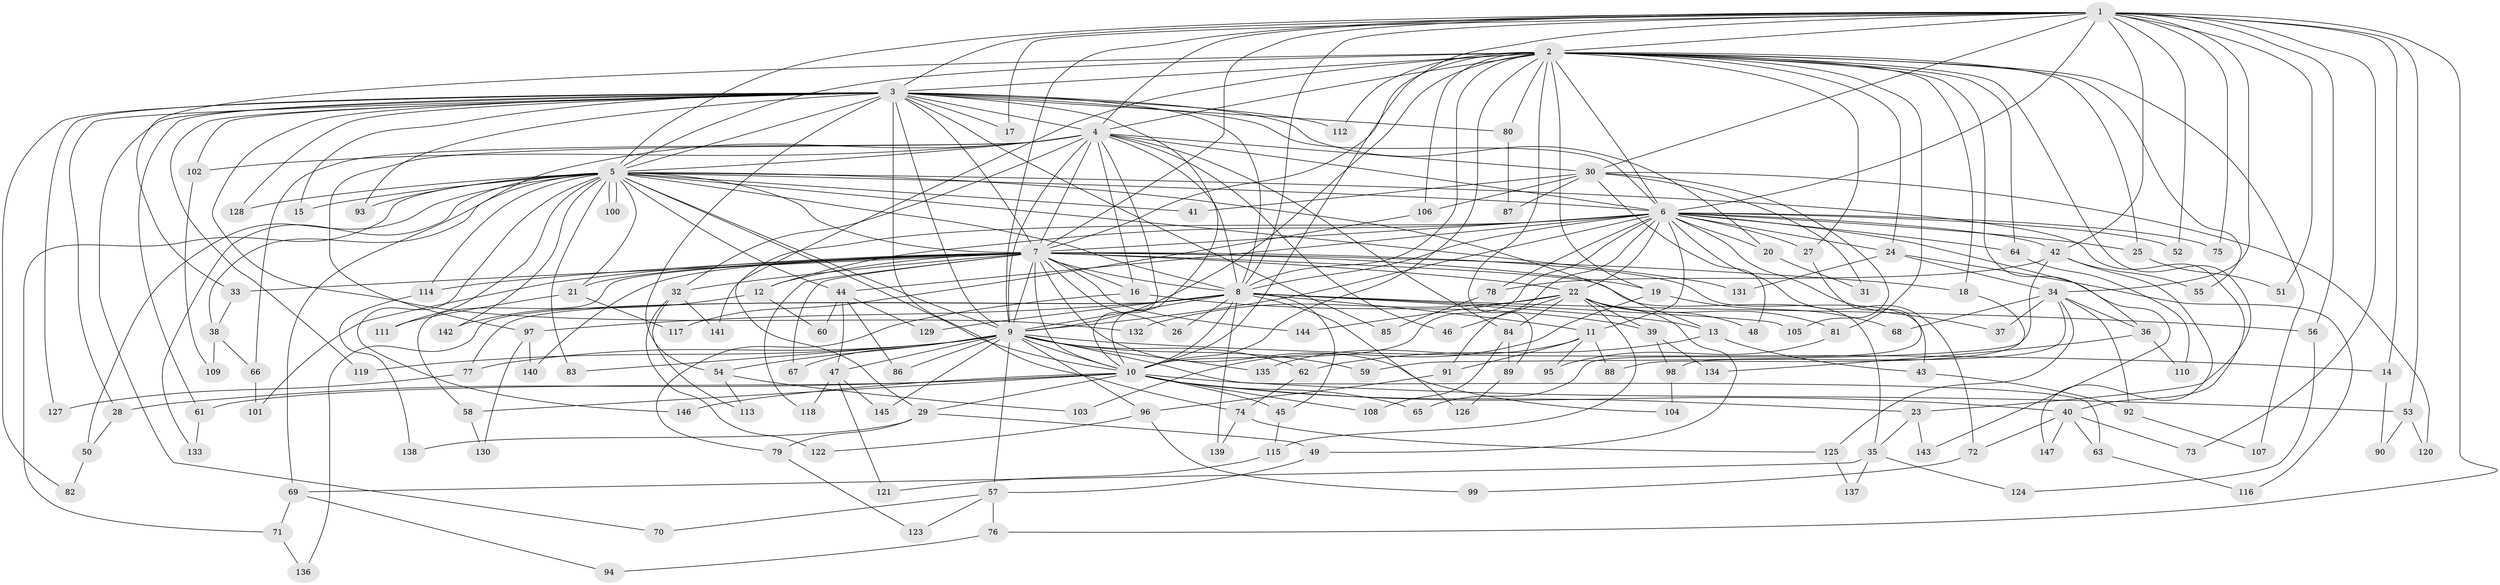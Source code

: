 // Generated by graph-tools (version 1.1) at 2025/25/03/09/25 03:25:49]
// undirected, 147 vertices, 319 edges
graph export_dot {
graph [start="1"]
  node [color=gray90,style=filled];
  1;
  2;
  3;
  4;
  5;
  6;
  7;
  8;
  9;
  10;
  11;
  12;
  13;
  14;
  15;
  16;
  17;
  18;
  19;
  20;
  21;
  22;
  23;
  24;
  25;
  26;
  27;
  28;
  29;
  30;
  31;
  32;
  33;
  34;
  35;
  36;
  37;
  38;
  39;
  40;
  41;
  42;
  43;
  44;
  45;
  46;
  47;
  48;
  49;
  50;
  51;
  52;
  53;
  54;
  55;
  56;
  57;
  58;
  59;
  60;
  61;
  62;
  63;
  64;
  65;
  66;
  67;
  68;
  69;
  70;
  71;
  72;
  73;
  74;
  75;
  76;
  77;
  78;
  79;
  80;
  81;
  82;
  83;
  84;
  85;
  86;
  87;
  88;
  89;
  90;
  91;
  92;
  93;
  94;
  95;
  96;
  97;
  98;
  99;
  100;
  101;
  102;
  103;
  104;
  105;
  106;
  107;
  108;
  109;
  110;
  111;
  112;
  113;
  114;
  115;
  116;
  117;
  118;
  119;
  120;
  121;
  122;
  123;
  124;
  125;
  126;
  127;
  128;
  129;
  130;
  131;
  132;
  133;
  134;
  135;
  136;
  137;
  138;
  139;
  140;
  141;
  142;
  143;
  144;
  145;
  146;
  147;
  1 -- 2;
  1 -- 3;
  1 -- 4;
  1 -- 5;
  1 -- 6;
  1 -- 7;
  1 -- 8;
  1 -- 9;
  1 -- 10;
  1 -- 14;
  1 -- 17;
  1 -- 30;
  1 -- 34;
  1 -- 42;
  1 -- 51;
  1 -- 52;
  1 -- 53;
  1 -- 56;
  1 -- 73;
  1 -- 75;
  1 -- 76;
  2 -- 3;
  2 -- 4;
  2 -- 5;
  2 -- 6;
  2 -- 7;
  2 -- 8;
  2 -- 9;
  2 -- 10;
  2 -- 18;
  2 -- 19;
  2 -- 23;
  2 -- 24;
  2 -- 25;
  2 -- 27;
  2 -- 29;
  2 -- 33;
  2 -- 36;
  2 -- 55;
  2 -- 64;
  2 -- 80;
  2 -- 81;
  2 -- 89;
  2 -- 106;
  2 -- 107;
  2 -- 112;
  3 -- 4;
  3 -- 5;
  3 -- 6;
  3 -- 7;
  3 -- 8;
  3 -- 9;
  3 -- 10;
  3 -- 15;
  3 -- 17;
  3 -- 20;
  3 -- 28;
  3 -- 54;
  3 -- 61;
  3 -- 70;
  3 -- 74;
  3 -- 80;
  3 -- 82;
  3 -- 85;
  3 -- 93;
  3 -- 102;
  3 -- 112;
  3 -- 119;
  3 -- 127;
  3 -- 128;
  3 -- 132;
  4 -- 5;
  4 -- 6;
  4 -- 7;
  4 -- 8;
  4 -- 9;
  4 -- 10;
  4 -- 16;
  4 -- 30;
  4 -- 32;
  4 -- 46;
  4 -- 66;
  4 -- 69;
  4 -- 84;
  4 -- 97;
  4 -- 102;
  5 -- 6;
  5 -- 7;
  5 -- 8;
  5 -- 9;
  5 -- 10;
  5 -- 13;
  5 -- 15;
  5 -- 21;
  5 -- 38;
  5 -- 40;
  5 -- 41;
  5 -- 44;
  5 -- 50;
  5 -- 71;
  5 -- 83;
  5 -- 93;
  5 -- 100;
  5 -- 100;
  5 -- 111;
  5 -- 114;
  5 -- 128;
  5 -- 131;
  5 -- 133;
  5 -- 142;
  5 -- 146;
  6 -- 7;
  6 -- 8;
  6 -- 9;
  6 -- 10;
  6 -- 11;
  6 -- 12;
  6 -- 20;
  6 -- 22;
  6 -- 24;
  6 -- 25;
  6 -- 27;
  6 -- 37;
  6 -- 42;
  6 -- 44;
  6 -- 52;
  6 -- 64;
  6 -- 72;
  6 -- 75;
  6 -- 78;
  6 -- 91;
  6 -- 141;
  6 -- 143;
  7 -- 8;
  7 -- 9;
  7 -- 10;
  7 -- 12;
  7 -- 16;
  7 -- 18;
  7 -- 19;
  7 -- 21;
  7 -- 22;
  7 -- 26;
  7 -- 32;
  7 -- 33;
  7 -- 35;
  7 -- 43;
  7 -- 58;
  7 -- 67;
  7 -- 101;
  7 -- 104;
  7 -- 114;
  7 -- 118;
  7 -- 140;
  7 -- 144;
  8 -- 9;
  8 -- 10;
  8 -- 11;
  8 -- 13;
  8 -- 26;
  8 -- 45;
  8 -- 56;
  8 -- 77;
  8 -- 97;
  8 -- 105;
  8 -- 126;
  8 -- 129;
  8 -- 136;
  8 -- 139;
  9 -- 10;
  9 -- 14;
  9 -- 47;
  9 -- 54;
  9 -- 57;
  9 -- 59;
  9 -- 62;
  9 -- 63;
  9 -- 67;
  9 -- 77;
  9 -- 83;
  9 -- 86;
  9 -- 96;
  9 -- 119;
  9 -- 135;
  9 -- 145;
  10 -- 23;
  10 -- 28;
  10 -- 29;
  10 -- 40;
  10 -- 45;
  10 -- 53;
  10 -- 58;
  10 -- 61;
  10 -- 65;
  10 -- 108;
  10 -- 146;
  11 -- 88;
  11 -- 91;
  11 -- 95;
  11 -- 135;
  12 -- 60;
  12 -- 142;
  13 -- 43;
  13 -- 62;
  14 -- 90;
  16 -- 39;
  16 -- 79;
  18 -- 88;
  19 -- 68;
  19 -- 103;
  20 -- 31;
  21 -- 111;
  21 -- 117;
  22 -- 39;
  22 -- 46;
  22 -- 48;
  22 -- 49;
  22 -- 81;
  22 -- 84;
  22 -- 115;
  22 -- 132;
  22 -- 144;
  23 -- 35;
  23 -- 143;
  24 -- 34;
  24 -- 116;
  24 -- 131;
  25 -- 51;
  27 -- 65;
  28 -- 50;
  29 -- 49;
  29 -- 79;
  29 -- 138;
  30 -- 31;
  30 -- 41;
  30 -- 48;
  30 -- 87;
  30 -- 105;
  30 -- 106;
  30 -- 120;
  32 -- 113;
  32 -- 122;
  32 -- 141;
  33 -- 38;
  34 -- 36;
  34 -- 37;
  34 -- 68;
  34 -- 92;
  34 -- 98;
  34 -- 125;
  35 -- 69;
  35 -- 124;
  35 -- 137;
  36 -- 110;
  36 -- 134;
  38 -- 66;
  38 -- 109;
  39 -- 98;
  39 -- 134;
  40 -- 63;
  40 -- 72;
  40 -- 73;
  40 -- 147;
  42 -- 55;
  42 -- 59;
  42 -- 78;
  42 -- 147;
  43 -- 92;
  44 -- 47;
  44 -- 60;
  44 -- 86;
  44 -- 129;
  45 -- 115;
  47 -- 118;
  47 -- 121;
  47 -- 145;
  49 -- 57;
  50 -- 82;
  53 -- 90;
  53 -- 120;
  54 -- 103;
  54 -- 113;
  56 -- 124;
  57 -- 70;
  57 -- 76;
  57 -- 123;
  58 -- 130;
  61 -- 133;
  62 -- 74;
  63 -- 116;
  64 -- 110;
  66 -- 101;
  69 -- 71;
  69 -- 94;
  71 -- 136;
  72 -- 99;
  74 -- 125;
  74 -- 139;
  76 -- 94;
  77 -- 127;
  78 -- 85;
  79 -- 123;
  80 -- 87;
  81 -- 95;
  84 -- 89;
  84 -- 108;
  89 -- 126;
  91 -- 96;
  92 -- 107;
  96 -- 99;
  96 -- 122;
  97 -- 130;
  97 -- 140;
  98 -- 104;
  102 -- 109;
  106 -- 117;
  114 -- 138;
  115 -- 121;
  125 -- 137;
}
